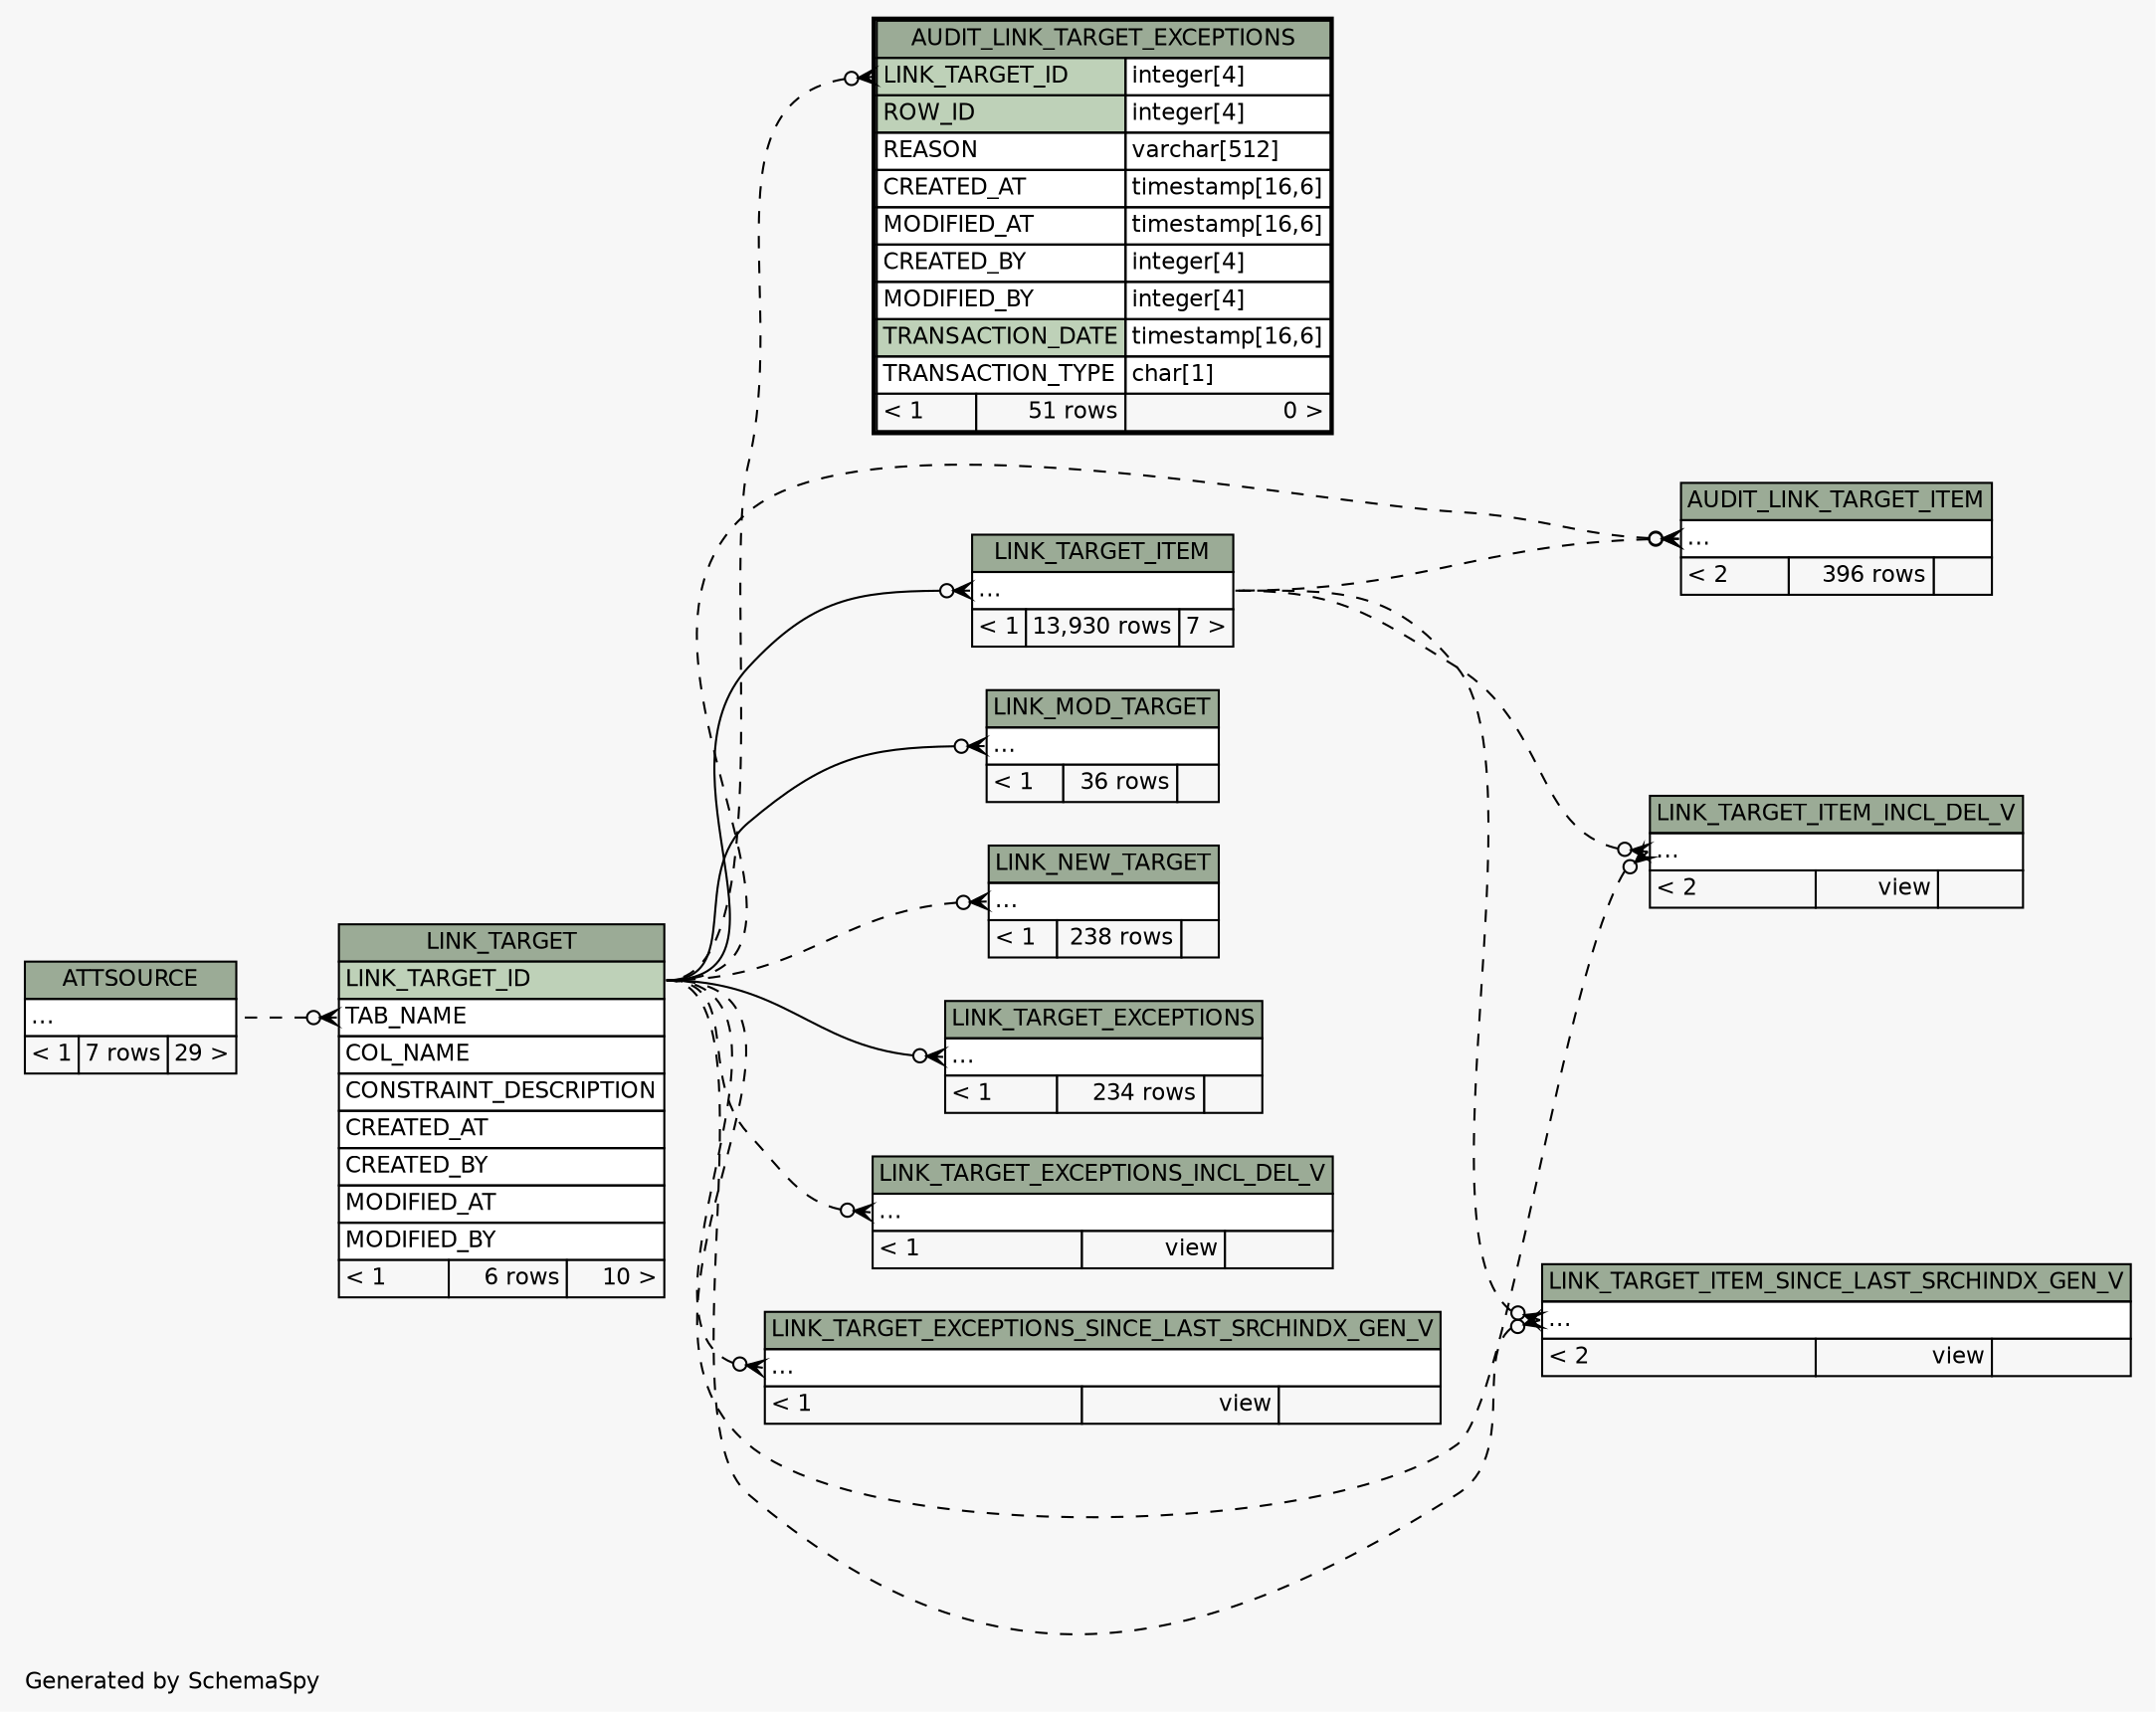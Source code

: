 // dot 2.38.0 on Windows 10 10.0
// SchemaSpy rev Unknown
digraph "impliedTwoDegreesRelationshipsDiagram" {
  graph [
    rankdir="RL"
    bgcolor="#f7f7f7"
    label="\nGenerated by SchemaSpy"
    labeljust="l"
    nodesep="0.18"
    ranksep="0.46"
    fontname="Helvetica"
    fontsize="11"
  ];
  node [
    fontname="Helvetica"
    fontsize="11"
    shape="plaintext"
  ];
  edge [
    arrowsize="0.8"
  ];
  "AUDIT_LINK_TARGET_EXCEPTIONS":"LINK_TARGET_ID":w -> "LINK_TARGET":"LINK_TARGET_ID":e [arrowhead=none dir=back arrowtail=crowodot style=dashed];
  "AUDIT_LINK_TARGET_ITEM":"elipses":w -> "LINK_TARGET":"LINK_TARGET_ID":e [arrowhead=none dir=back arrowtail=crowodot style=dashed];
  "AUDIT_LINK_TARGET_ITEM":"elipses":w -> "LINK_TARGET_ITEM":"elipses":e [arrowhead=none dir=back arrowtail=crowodot style=dashed];
  "LINK_MOD_TARGET":"elipses":w -> "LINK_TARGET":"LINK_TARGET_ID":e [arrowhead=none dir=back arrowtail=crowodot];
  "LINK_NEW_TARGET":"elipses":w -> "LINK_TARGET":"LINK_TARGET_ID":e [arrowhead=none dir=back arrowtail=crowodot style=dashed];
  "LINK_TARGET":"TAB_NAME":w -> "ATTSOURCE":"elipses":e [arrowhead=none dir=back arrowtail=crowodot style=dashed];
  "LINK_TARGET_EXCEPTIONS":"elipses":w -> "LINK_TARGET":"LINK_TARGET_ID":e [arrowhead=none dir=back arrowtail=crowodot];
  "LINK_TARGET_EXCEPTIONS_INCL_DEL_V":"elipses":w -> "LINK_TARGET":"LINK_TARGET_ID":e [arrowhead=none dir=back arrowtail=crowodot style=dashed];
  "LINK_TARGET_EXCEPTIONS_SINCE_LAST_SRCHINDX_GEN_V":"elipses":w -> "LINK_TARGET":"LINK_TARGET_ID":e [arrowhead=none dir=back arrowtail=crowodot style=dashed];
  "LINK_TARGET_ITEM":"elipses":w -> "LINK_TARGET":"LINK_TARGET_ID":e [arrowhead=none dir=back arrowtail=crowodot];
  "LINK_TARGET_ITEM_INCL_DEL_V":"elipses":w -> "LINK_TARGET":"LINK_TARGET_ID":e [arrowhead=none dir=back arrowtail=crowodot style=dashed];
  "LINK_TARGET_ITEM_INCL_DEL_V":"elipses":w -> "LINK_TARGET_ITEM":"elipses":e [arrowhead=none dir=back arrowtail=crowodot style=dashed];
  "LINK_TARGET_ITEM_SINCE_LAST_SRCHINDX_GEN_V":"elipses":w -> "LINK_TARGET":"LINK_TARGET_ID":e [arrowhead=none dir=back arrowtail=crowodot style=dashed];
  "LINK_TARGET_ITEM_SINCE_LAST_SRCHINDX_GEN_V":"elipses":w -> "LINK_TARGET_ITEM":"elipses":e [arrowhead=none dir=back arrowtail=crowodot style=dashed];
  "ATTSOURCE" [
    label=<
    <TABLE BORDER="0" CELLBORDER="1" CELLSPACING="0" BGCOLOR="#ffffff">
      <TR><TD COLSPAN="3" BGCOLOR="#9bab96" ALIGN="CENTER">ATTSOURCE</TD></TR>
      <TR><TD PORT="elipses" COLSPAN="3" ALIGN="LEFT">...</TD></TR>
      <TR><TD ALIGN="LEFT" BGCOLOR="#f7f7f7">&lt; 1</TD><TD ALIGN="RIGHT" BGCOLOR="#f7f7f7">7 rows</TD><TD ALIGN="RIGHT" BGCOLOR="#f7f7f7">29 &gt;</TD></TR>
    </TABLE>>
    URL="ATTSOURCE.html"
    tooltip="ATTSOURCE"
  ];
  "AUDIT_LINK_TARGET_EXCEPTIONS" [
    label=<
    <TABLE BORDER="2" CELLBORDER="1" CELLSPACING="0" BGCOLOR="#ffffff">
      <TR><TD COLSPAN="3" BGCOLOR="#9bab96" ALIGN="CENTER">AUDIT_LINK_TARGET_EXCEPTIONS</TD></TR>
      <TR><TD PORT="LINK_TARGET_ID" COLSPAN="2" BGCOLOR="#bed1b8" ALIGN="LEFT">LINK_TARGET_ID</TD><TD PORT="LINK_TARGET_ID.type" ALIGN="LEFT">integer[4]</TD></TR>
      <TR><TD PORT="ROW_ID" COLSPAN="2" BGCOLOR="#bed1b8" ALIGN="LEFT">ROW_ID</TD><TD PORT="ROW_ID.type" ALIGN="LEFT">integer[4]</TD></TR>
      <TR><TD PORT="REASON" COLSPAN="2" ALIGN="LEFT">REASON</TD><TD PORT="REASON.type" ALIGN="LEFT">varchar[512]</TD></TR>
      <TR><TD PORT="CREATED_AT" COLSPAN="2" ALIGN="LEFT">CREATED_AT</TD><TD PORT="CREATED_AT.type" ALIGN="LEFT">timestamp[16,6]</TD></TR>
      <TR><TD PORT="MODIFIED_AT" COLSPAN="2" ALIGN="LEFT">MODIFIED_AT</TD><TD PORT="MODIFIED_AT.type" ALIGN="LEFT">timestamp[16,6]</TD></TR>
      <TR><TD PORT="CREATED_BY" COLSPAN="2" ALIGN="LEFT">CREATED_BY</TD><TD PORT="CREATED_BY.type" ALIGN="LEFT">integer[4]</TD></TR>
      <TR><TD PORT="MODIFIED_BY" COLSPAN="2" ALIGN="LEFT">MODIFIED_BY</TD><TD PORT="MODIFIED_BY.type" ALIGN="LEFT">integer[4]</TD></TR>
      <TR><TD PORT="TRANSACTION_DATE" COLSPAN="2" BGCOLOR="#bed1b8" ALIGN="LEFT">TRANSACTION_DATE</TD><TD PORT="TRANSACTION_DATE.type" ALIGN="LEFT">timestamp[16,6]</TD></TR>
      <TR><TD PORT="TRANSACTION_TYPE" COLSPAN="2" ALIGN="LEFT">TRANSACTION_TYPE</TD><TD PORT="TRANSACTION_TYPE.type" ALIGN="LEFT">char[1]</TD></TR>
      <TR><TD ALIGN="LEFT" BGCOLOR="#f7f7f7">&lt; 1</TD><TD ALIGN="RIGHT" BGCOLOR="#f7f7f7">51 rows</TD><TD ALIGN="RIGHT" BGCOLOR="#f7f7f7">0 &gt;</TD></TR>
    </TABLE>>
    URL="AUDIT_LINK_TARGET_EXCEPTIONS.html"
    tooltip="AUDIT_LINK_TARGET_EXCEPTIONS"
  ];
  "AUDIT_LINK_TARGET_ITEM" [
    label=<
    <TABLE BORDER="0" CELLBORDER="1" CELLSPACING="0" BGCOLOR="#ffffff">
      <TR><TD COLSPAN="3" BGCOLOR="#9bab96" ALIGN="CENTER">AUDIT_LINK_TARGET_ITEM</TD></TR>
      <TR><TD PORT="elipses" COLSPAN="3" ALIGN="LEFT">...</TD></TR>
      <TR><TD ALIGN="LEFT" BGCOLOR="#f7f7f7">&lt; 2</TD><TD ALIGN="RIGHT" BGCOLOR="#f7f7f7">396 rows</TD><TD ALIGN="RIGHT" BGCOLOR="#f7f7f7">  </TD></TR>
    </TABLE>>
    URL="AUDIT_LINK_TARGET_ITEM.html"
    tooltip="AUDIT_LINK_TARGET_ITEM"
  ];
  "LINK_MOD_TARGET" [
    label=<
    <TABLE BORDER="0" CELLBORDER="1" CELLSPACING="0" BGCOLOR="#ffffff">
      <TR><TD COLSPAN="3" BGCOLOR="#9bab96" ALIGN="CENTER">LINK_MOD_TARGET</TD></TR>
      <TR><TD PORT="elipses" COLSPAN="3" ALIGN="LEFT">...</TD></TR>
      <TR><TD ALIGN="LEFT" BGCOLOR="#f7f7f7">&lt; 1</TD><TD ALIGN="RIGHT" BGCOLOR="#f7f7f7">36 rows</TD><TD ALIGN="RIGHT" BGCOLOR="#f7f7f7">  </TD></TR>
    </TABLE>>
    URL="LINK_MOD_TARGET.html"
    tooltip="LINK_MOD_TARGET"
  ];
  "LINK_NEW_TARGET" [
    label=<
    <TABLE BORDER="0" CELLBORDER="1" CELLSPACING="0" BGCOLOR="#ffffff">
      <TR><TD COLSPAN="3" BGCOLOR="#9bab96" ALIGN="CENTER">LINK_NEW_TARGET</TD></TR>
      <TR><TD PORT="elipses" COLSPAN="3" ALIGN="LEFT">...</TD></TR>
      <TR><TD ALIGN="LEFT" BGCOLOR="#f7f7f7">&lt; 1</TD><TD ALIGN="RIGHT" BGCOLOR="#f7f7f7">238 rows</TD><TD ALIGN="RIGHT" BGCOLOR="#f7f7f7">  </TD></TR>
    </TABLE>>
    URL="LINK_NEW_TARGET.html"
    tooltip="LINK_NEW_TARGET"
  ];
  "LINK_TARGET" [
    label=<
    <TABLE BORDER="0" CELLBORDER="1" CELLSPACING="0" BGCOLOR="#ffffff">
      <TR><TD COLSPAN="3" BGCOLOR="#9bab96" ALIGN="CENTER">LINK_TARGET</TD></TR>
      <TR><TD PORT="LINK_TARGET_ID" COLSPAN="3" BGCOLOR="#bed1b8" ALIGN="LEFT">LINK_TARGET_ID</TD></TR>
      <TR><TD PORT="TAB_NAME" COLSPAN="3" ALIGN="LEFT">TAB_NAME</TD></TR>
      <TR><TD PORT="COL_NAME" COLSPAN="3" ALIGN="LEFT">COL_NAME</TD></TR>
      <TR><TD PORT="CONSTRAINT_DESCRIPTION" COLSPAN="3" ALIGN="LEFT">CONSTRAINT_DESCRIPTION</TD></TR>
      <TR><TD PORT="CREATED_AT" COLSPAN="3" ALIGN="LEFT">CREATED_AT</TD></TR>
      <TR><TD PORT="CREATED_BY" COLSPAN="3" ALIGN="LEFT">CREATED_BY</TD></TR>
      <TR><TD PORT="MODIFIED_AT" COLSPAN="3" ALIGN="LEFT">MODIFIED_AT</TD></TR>
      <TR><TD PORT="MODIFIED_BY" COLSPAN="3" ALIGN="LEFT">MODIFIED_BY</TD></TR>
      <TR><TD ALIGN="LEFT" BGCOLOR="#f7f7f7">&lt; 1</TD><TD ALIGN="RIGHT" BGCOLOR="#f7f7f7">6 rows</TD><TD ALIGN="RIGHT" BGCOLOR="#f7f7f7">10 &gt;</TD></TR>
    </TABLE>>
    URL="LINK_TARGET.html"
    tooltip="LINK_TARGET"
  ];
  "LINK_TARGET_EXCEPTIONS" [
    label=<
    <TABLE BORDER="0" CELLBORDER="1" CELLSPACING="0" BGCOLOR="#ffffff">
      <TR><TD COLSPAN="3" BGCOLOR="#9bab96" ALIGN="CENTER">LINK_TARGET_EXCEPTIONS</TD></TR>
      <TR><TD PORT="elipses" COLSPAN="3" ALIGN="LEFT">...</TD></TR>
      <TR><TD ALIGN="LEFT" BGCOLOR="#f7f7f7">&lt; 1</TD><TD ALIGN="RIGHT" BGCOLOR="#f7f7f7">234 rows</TD><TD ALIGN="RIGHT" BGCOLOR="#f7f7f7">  </TD></TR>
    </TABLE>>
    URL="LINK_TARGET_EXCEPTIONS.html"
    tooltip="LINK_TARGET_EXCEPTIONS"
  ];
  "LINK_TARGET_EXCEPTIONS_INCL_DEL_V" [
    label=<
    <TABLE BORDER="0" CELLBORDER="1" CELLSPACING="0" BGCOLOR="#ffffff">
      <TR><TD COLSPAN="3" BGCOLOR="#9bab96" ALIGN="CENTER">LINK_TARGET_EXCEPTIONS_INCL_DEL_V</TD></TR>
      <TR><TD PORT="elipses" COLSPAN="3" ALIGN="LEFT">...</TD></TR>
      <TR><TD ALIGN="LEFT" BGCOLOR="#f7f7f7">&lt; 1</TD><TD ALIGN="RIGHT" BGCOLOR="#f7f7f7">view</TD><TD ALIGN="RIGHT" BGCOLOR="#f7f7f7">  </TD></TR>
    </TABLE>>
    URL="LINK_TARGET_EXCEPTIONS_INCL_DEL_V.html"
    tooltip="LINK_TARGET_EXCEPTIONS_INCL_DEL_V"
  ];
  "LINK_TARGET_EXCEPTIONS_SINCE_LAST_SRCHINDX_GEN_V" [
    label=<
    <TABLE BORDER="0" CELLBORDER="1" CELLSPACING="0" BGCOLOR="#ffffff">
      <TR><TD COLSPAN="3" BGCOLOR="#9bab96" ALIGN="CENTER">LINK_TARGET_EXCEPTIONS_SINCE_LAST_SRCHINDX_GEN_V</TD></TR>
      <TR><TD PORT="elipses" COLSPAN="3" ALIGN="LEFT">...</TD></TR>
      <TR><TD ALIGN="LEFT" BGCOLOR="#f7f7f7">&lt; 1</TD><TD ALIGN="RIGHT" BGCOLOR="#f7f7f7">view</TD><TD ALIGN="RIGHT" BGCOLOR="#f7f7f7">  </TD></TR>
    </TABLE>>
    URL="LINK_TARGET_EXCEPTIONS_SINCE_LAST_SRCHINDX_GEN_V.html"
    tooltip="LINK_TARGET_EXCEPTIONS_SINCE_LAST_SRCHINDX_GEN_V"
  ];
  "LINK_TARGET_ITEM" [
    label=<
    <TABLE BORDER="0" CELLBORDER="1" CELLSPACING="0" BGCOLOR="#ffffff">
      <TR><TD COLSPAN="3" BGCOLOR="#9bab96" ALIGN="CENTER">LINK_TARGET_ITEM</TD></TR>
      <TR><TD PORT="elipses" COLSPAN="3" ALIGN="LEFT">...</TD></TR>
      <TR><TD ALIGN="LEFT" BGCOLOR="#f7f7f7">&lt; 1</TD><TD ALIGN="RIGHT" BGCOLOR="#f7f7f7">13,930 rows</TD><TD ALIGN="RIGHT" BGCOLOR="#f7f7f7">7 &gt;</TD></TR>
    </TABLE>>
    URL="LINK_TARGET_ITEM.html"
    tooltip="LINK_TARGET_ITEM"
  ];
  "LINK_TARGET_ITEM_INCL_DEL_V" [
    label=<
    <TABLE BORDER="0" CELLBORDER="1" CELLSPACING="0" BGCOLOR="#ffffff">
      <TR><TD COLSPAN="3" BGCOLOR="#9bab96" ALIGN="CENTER">LINK_TARGET_ITEM_INCL_DEL_V</TD></TR>
      <TR><TD PORT="elipses" COLSPAN="3" ALIGN="LEFT">...</TD></TR>
      <TR><TD ALIGN="LEFT" BGCOLOR="#f7f7f7">&lt; 2</TD><TD ALIGN="RIGHT" BGCOLOR="#f7f7f7">view</TD><TD ALIGN="RIGHT" BGCOLOR="#f7f7f7">  </TD></TR>
    </TABLE>>
    URL="LINK_TARGET_ITEM_INCL_DEL_V.html"
    tooltip="LINK_TARGET_ITEM_INCL_DEL_V"
  ];
  "LINK_TARGET_ITEM_SINCE_LAST_SRCHINDX_GEN_V" [
    label=<
    <TABLE BORDER="0" CELLBORDER="1" CELLSPACING="0" BGCOLOR="#ffffff">
      <TR><TD COLSPAN="3" BGCOLOR="#9bab96" ALIGN="CENTER">LINK_TARGET_ITEM_SINCE_LAST_SRCHINDX_GEN_V</TD></TR>
      <TR><TD PORT="elipses" COLSPAN="3" ALIGN="LEFT">...</TD></TR>
      <TR><TD ALIGN="LEFT" BGCOLOR="#f7f7f7">&lt; 2</TD><TD ALIGN="RIGHT" BGCOLOR="#f7f7f7">view</TD><TD ALIGN="RIGHT" BGCOLOR="#f7f7f7">  </TD></TR>
    </TABLE>>
    URL="LINK_TARGET_ITEM_SINCE_LAST_SRCHINDX_GEN_V.html"
    tooltip="LINK_TARGET_ITEM_SINCE_LAST_SRCHINDX_GEN_V"
  ];
}
